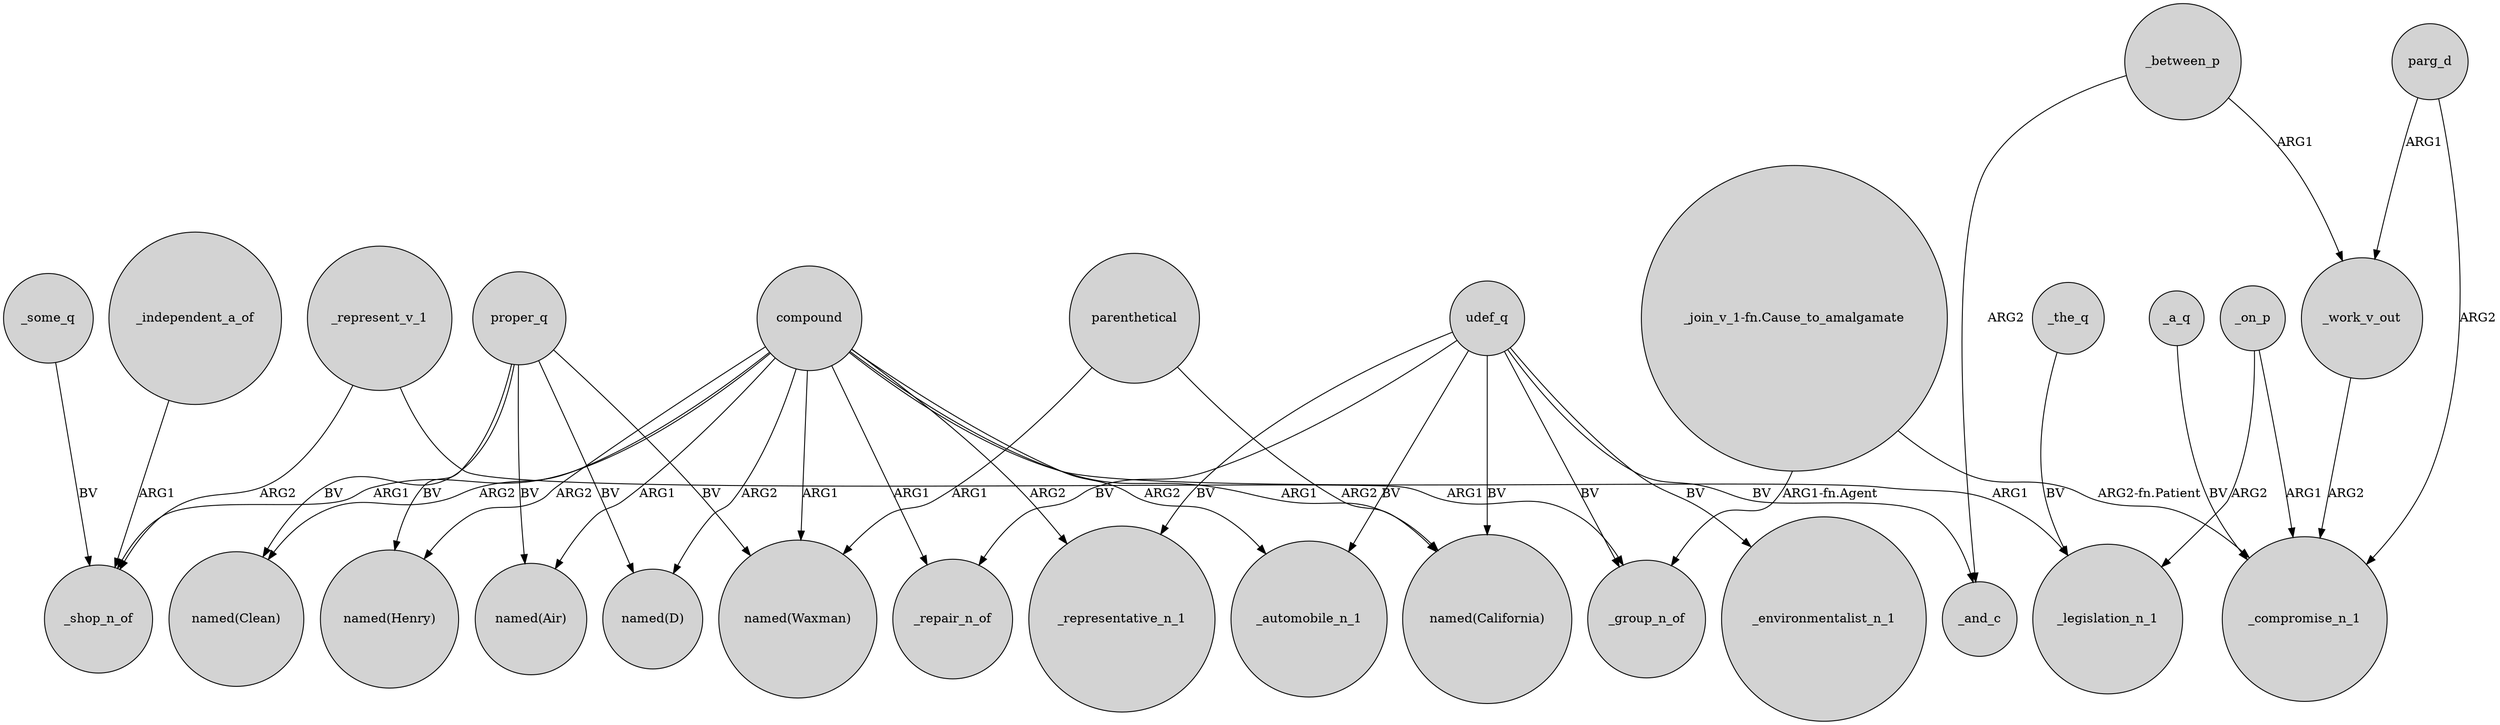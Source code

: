 digraph {
	node [shape=circle style=filled]
	_some_q -> _shop_n_of [label=BV]
	_work_v_out -> _compromise_n_1 [label=ARG2]
	_represent_v_1 -> _group_n_of [label=ARG1]
	compound -> "named(Clean)" [label=ARG2]
	udef_q -> "named(California)" [label=BV]
	parg_d -> _compromise_n_1 [label=ARG2]
	_a_q -> _compromise_n_1 [label=BV]
	proper_q -> "named(Air)" [label=BV]
	udef_q -> _repair_n_of [label=BV]
	udef_q -> _automobile_n_1 [label=BV]
	compound -> _shop_n_of [label=ARG1]
	_on_p -> _legislation_n_1 [label=ARG2]
	_independent_a_of -> _shop_n_of [label=ARG1]
	"_join_v_1-fn.Cause_to_amalgamate" -> _compromise_n_1 [label="ARG2-fn.Patient"]
	parenthetical -> "named(California)" [label=ARG2]
	compound -> _repair_n_of [label=ARG1]
	compound -> "named(Waxman)" [label=ARG1]
	parenthetical -> "named(Waxman)" [label=ARG1]
	proper_q -> "named(Clean)" [label=BV]
	compound -> _representative_n_1 [label=ARG2]
	_between_p -> _work_v_out [label=ARG1]
	compound -> "named(California)" [label=ARG1]
	proper_q -> "named(Waxman)" [label=BV]
	compound -> _automobile_n_1 [label=ARG2]
	_the_q -> _legislation_n_1 [label=BV]
	_represent_v_1 -> _shop_n_of [label=ARG2]
	proper_q -> "named(Henry)" [label=BV]
	compound -> "named(Air)" [label=ARG1]
	_between_p -> _and_c [label=ARG2]
	"_join_v_1-fn.Cause_to_amalgamate" -> _group_n_of [label="ARG1-fn.Agent"]
	compound -> "named(D)" [label=ARG2]
	_on_p -> _compromise_n_1 [label=ARG1]
	compound -> _legislation_n_1 [label=ARG1]
	parg_d -> _work_v_out [label=ARG1]
	udef_q -> _representative_n_1 [label=BV]
	compound -> "named(Henry)" [label=ARG2]
	proper_q -> "named(D)" [label=BV]
	udef_q -> _and_c [label=BV]
	udef_q -> _group_n_of [label=BV]
	udef_q -> _environmentalist_n_1 [label=BV]
}
